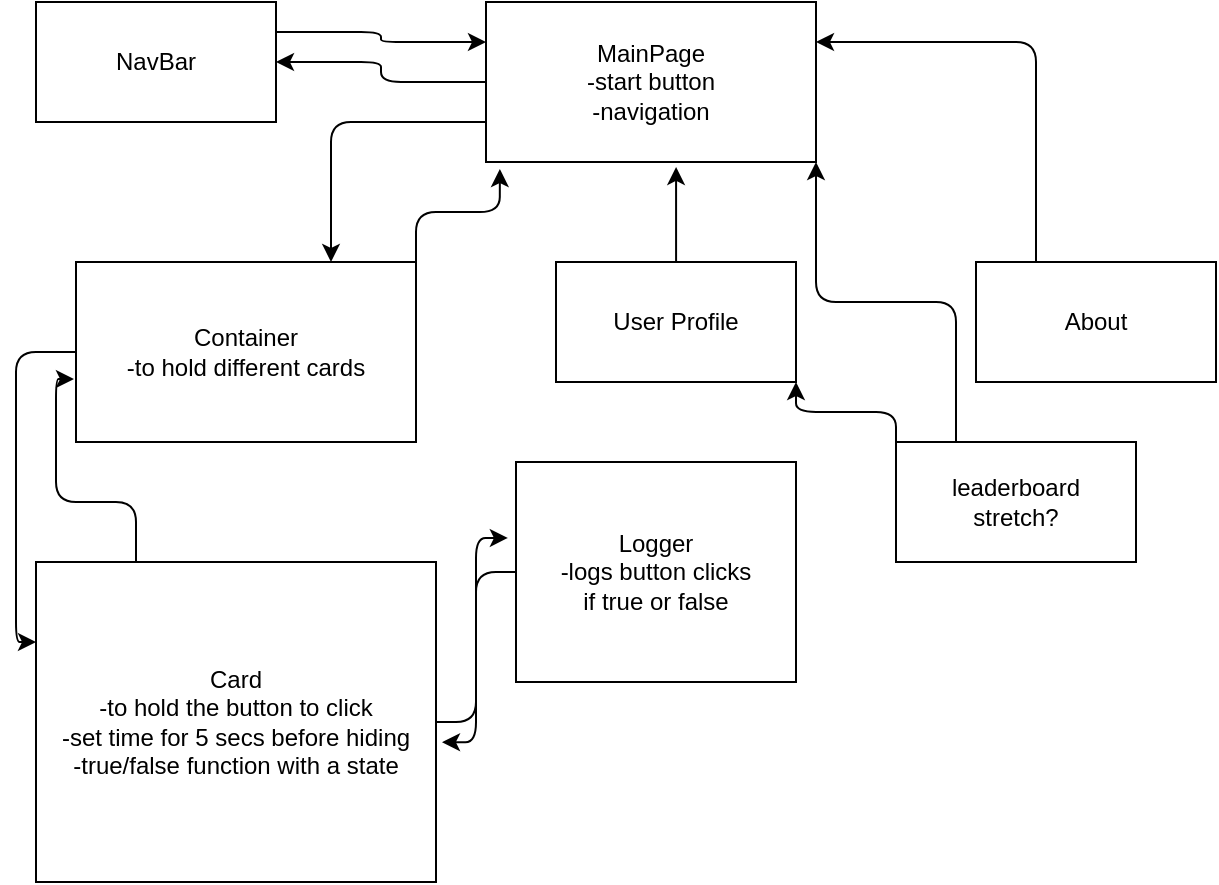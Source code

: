 <mxfile>
    <diagram id="PNdCggnv_eV6rBfIoiV6" name="Page-1">
        <mxGraphModel dx="728" dy="680" grid="1" gridSize="10" guides="1" tooltips="1" connect="1" arrows="1" fold="1" page="1" pageScale="1" pageWidth="850" pageHeight="1100" math="0" shadow="0">
            <root>
                <mxCell id="0"/>
                <mxCell id="1" parent="0"/>
                <mxCell id="6" style="edgeStyle=orthogonalEdgeStyle;html=1;exitX=0;exitY=0.75;exitDx=0;exitDy=0;entryX=0.75;entryY=0;entryDx=0;entryDy=0;" edge="1" parent="1" source="2" target="3">
                    <mxGeometry relative="1" as="geometry"/>
                </mxCell>
                <mxCell id="18" style="edgeStyle=orthogonalEdgeStyle;html=1;exitX=0;exitY=0.5;exitDx=0;exitDy=0;" edge="1" parent="1" source="2" target="16">
                    <mxGeometry relative="1" as="geometry"/>
                </mxCell>
                <mxCell id="2" value="MainPage&lt;br&gt;-start button&lt;br&gt;-navigation&lt;br&gt;" style="rounded=0;whiteSpace=wrap;html=1;" vertex="1" parent="1">
                    <mxGeometry x="305" y="130" width="165" height="80" as="geometry"/>
                </mxCell>
                <mxCell id="7" style="edgeStyle=orthogonalEdgeStyle;html=1;exitX=0;exitY=0.5;exitDx=0;exitDy=0;entryX=0;entryY=0.25;entryDx=0;entryDy=0;" edge="1" parent="1" source="3" target="4">
                    <mxGeometry relative="1" as="geometry"/>
                </mxCell>
                <mxCell id="19" style="edgeStyle=orthogonalEdgeStyle;html=1;exitX=1;exitY=0;exitDx=0;exitDy=0;entryX=0.042;entryY=1.044;entryDx=0;entryDy=0;entryPerimeter=0;" edge="1" parent="1" source="3" target="2">
                    <mxGeometry relative="1" as="geometry"/>
                </mxCell>
                <mxCell id="3" value="Container&lt;br&gt;-to hold different cards" style="rounded=0;whiteSpace=wrap;html=1;" vertex="1" parent="1">
                    <mxGeometry x="100" y="260" width="170" height="90" as="geometry"/>
                </mxCell>
                <mxCell id="10" style="edgeStyle=orthogonalEdgeStyle;html=1;entryX=-0.029;entryY=0.345;entryDx=0;entryDy=0;entryPerimeter=0;" edge="1" parent="1" source="4" target="8">
                    <mxGeometry relative="1" as="geometry"/>
                </mxCell>
                <mxCell id="20" style="edgeStyle=orthogonalEdgeStyle;html=1;exitX=0.25;exitY=0;exitDx=0;exitDy=0;entryX=-0.006;entryY=0.65;entryDx=0;entryDy=0;entryPerimeter=0;" edge="1" parent="1" source="4" target="3">
                    <mxGeometry relative="1" as="geometry"/>
                </mxCell>
                <mxCell id="4" value="Card&lt;br&gt;-to hold the button to click&lt;br&gt;-set time for 5 secs before hiding&lt;br&gt;-true/false function with a state&lt;br&gt;" style="rounded=0;whiteSpace=wrap;html=1;" vertex="1" parent="1">
                    <mxGeometry x="80" y="410" width="200" height="160" as="geometry"/>
                </mxCell>
                <mxCell id="9" style="edgeStyle=orthogonalEdgeStyle;html=1;entryX=1.015;entryY=0.563;entryDx=0;entryDy=0;entryPerimeter=0;" edge="1" parent="1" source="8" target="4">
                    <mxGeometry relative="1" as="geometry"/>
                </mxCell>
                <mxCell id="8" value="Logger&lt;br&gt;-logs button clicks&lt;br&gt;if true or false" style="rounded=0;whiteSpace=wrap;html=1;" vertex="1" parent="1">
                    <mxGeometry x="320" y="360" width="140" height="110" as="geometry"/>
                </mxCell>
                <mxCell id="12" style="edgeStyle=orthogonalEdgeStyle;html=1;entryX=0.576;entryY=1.031;entryDx=0;entryDy=0;entryPerimeter=0;" edge="1" parent="1" source="11" target="2">
                    <mxGeometry relative="1" as="geometry"/>
                </mxCell>
                <mxCell id="11" value="User Profile" style="rounded=0;whiteSpace=wrap;html=1;" vertex="1" parent="1">
                    <mxGeometry x="340" y="260" width="120" height="60" as="geometry"/>
                </mxCell>
                <mxCell id="14" style="edgeStyle=orthogonalEdgeStyle;html=1;exitX=0.25;exitY=0;exitDx=0;exitDy=0;entryX=1;entryY=0.25;entryDx=0;entryDy=0;" edge="1" parent="1" source="13" target="2">
                    <mxGeometry relative="1" as="geometry"/>
                </mxCell>
                <mxCell id="13" value="About" style="rounded=0;whiteSpace=wrap;html=1;" vertex="1" parent="1">
                    <mxGeometry x="550" y="260" width="120" height="60" as="geometry"/>
                </mxCell>
                <mxCell id="17" style="edgeStyle=orthogonalEdgeStyle;html=1;exitX=1;exitY=0.25;exitDx=0;exitDy=0;entryX=0;entryY=0.25;entryDx=0;entryDy=0;" edge="1" parent="1" source="16" target="2">
                    <mxGeometry relative="1" as="geometry"/>
                </mxCell>
                <mxCell id="16" value="NavBar" style="rounded=0;whiteSpace=wrap;html=1;" vertex="1" parent="1">
                    <mxGeometry x="80" y="130" width="120" height="60" as="geometry"/>
                </mxCell>
                <mxCell id="22" style="edgeStyle=orthogonalEdgeStyle;html=1;exitX=0;exitY=0;exitDx=0;exitDy=0;entryX=1;entryY=1;entryDx=0;entryDy=0;" edge="1" parent="1" source="21" target="11">
                    <mxGeometry relative="1" as="geometry"/>
                </mxCell>
                <mxCell id="23" style="edgeStyle=orthogonalEdgeStyle;html=1;exitX=0.25;exitY=0;exitDx=0;exitDy=0;entryX=1;entryY=1;entryDx=0;entryDy=0;" edge="1" parent="1" source="21" target="2">
                    <mxGeometry relative="1" as="geometry"/>
                </mxCell>
                <mxCell id="21" value="leaderboard&lt;br&gt;stretch?" style="rounded=0;whiteSpace=wrap;html=1;" vertex="1" parent="1">
                    <mxGeometry x="510" y="350" width="120" height="60" as="geometry"/>
                </mxCell>
            </root>
        </mxGraphModel>
    </diagram>
</mxfile>